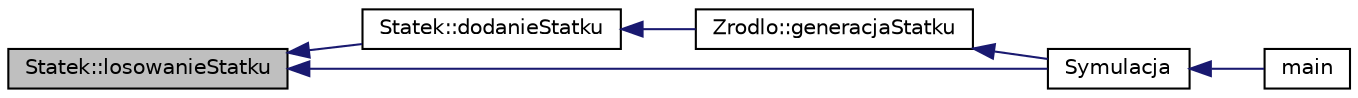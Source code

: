 digraph "Statek::losowanieStatku"
{
  edge [fontname="Helvetica",fontsize="10",labelfontname="Helvetica",labelfontsize="10"];
  node [fontname="Helvetica",fontsize="10",shape=record];
  rankdir="LR";
  Node1 [label="Statek::losowanieStatku",height=0.2,width=0.4,color="black", fillcolor="grey75", style="filled", fontcolor="black"];
  Node1 -> Node2 [dir="back",color="midnightblue",fontsize="10",style="solid",fontname="Helvetica"];
  Node2 [label="Statek::dodanieStatku",height=0.2,width=0.4,color="black", fillcolor="white", style="filled",URL="$class_statek.html#a2fadfeb1727e74eff8c70abca62a5c29",tooltip="Dodanie statku (obiekt przyjmuje wartosci) "];
  Node2 -> Node3 [dir="back",color="midnightblue",fontsize="10",style="solid",fontname="Helvetica"];
  Node3 [label="Zrodlo::generacjaStatku",height=0.2,width=0.4,color="black", fillcolor="white", style="filled",URL="$class_zrodlo.html#a789dbec31e8e1d8d56124f335114388a"];
  Node3 -> Node4 [dir="back",color="midnightblue",fontsize="10",style="solid",fontname="Helvetica"];
  Node4 [label="Symulacja",height=0.2,width=0.4,color="black", fillcolor="white", style="filled",URL="$symulacja_8h.html#a0e6f7b9ec172d7e193bd1ec1c5173da4"];
  Node4 -> Node5 [dir="back",color="midnightblue",fontsize="10",style="solid",fontname="Helvetica"];
  Node5 [label="main",height=0.2,width=0.4,color="black", fillcolor="white", style="filled",URL="$sc_8cpp.html#ae66f6b31b5ad750f1fe042a706a4e3d4"];
  Node1 -> Node4 [dir="back",color="midnightblue",fontsize="10",style="solid",fontname="Helvetica"];
}
